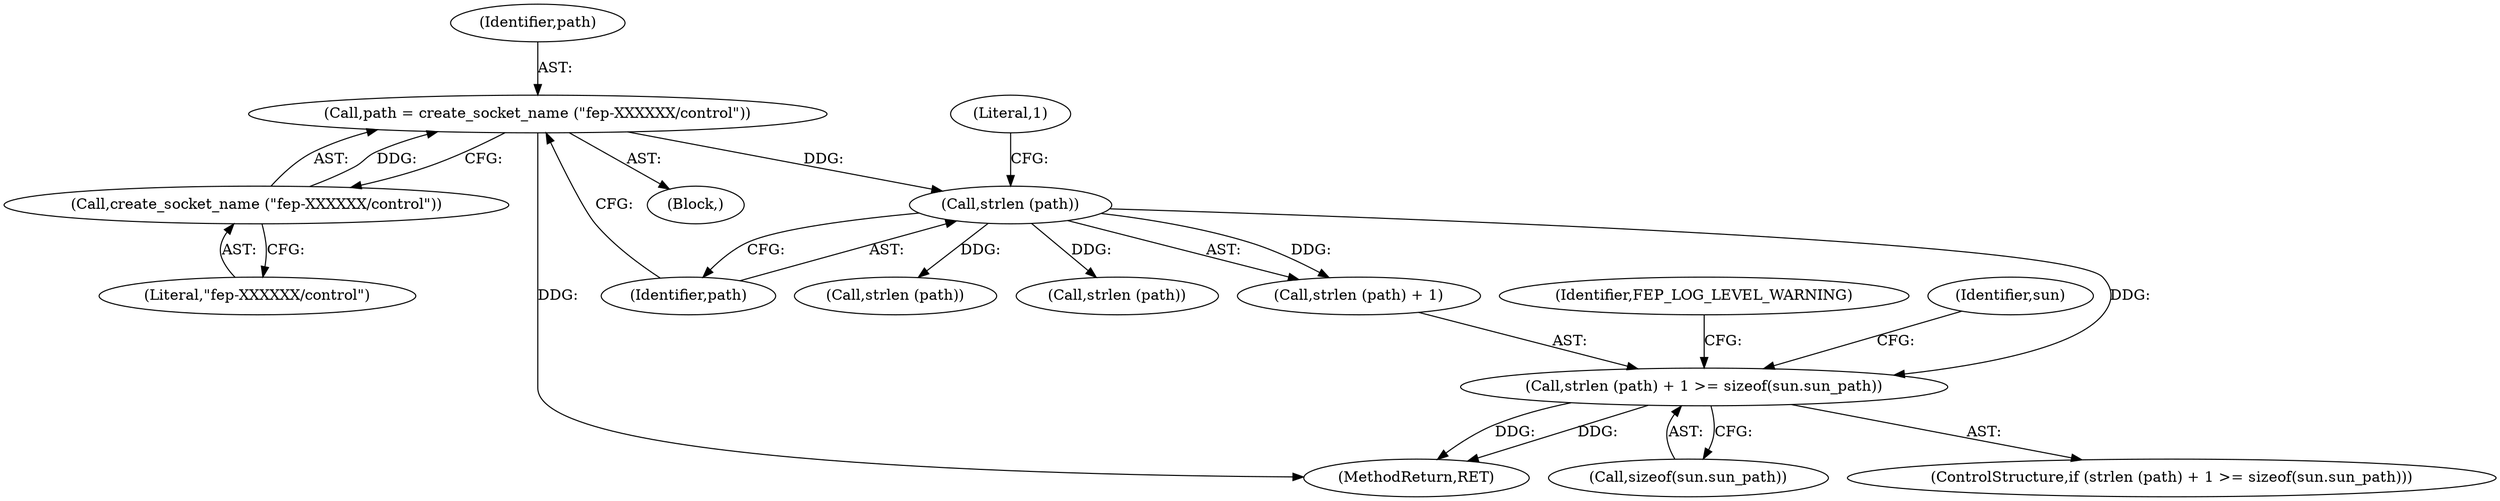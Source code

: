digraph "0_libfep_293d9d3f@API" {
"1000128" [label="(Call,strlen (path) + 1 >= sizeof(sun.sun_path))"];
"1000130" [label="(Call,strlen (path))"];
"1000123" [label="(Call,path = create_socket_name (\"fep-XXXXXX/control\"))"];
"1000125" [label="(Call,create_socket_name (\"fep-XXXXXX/control\"))"];
"1000133" [label="(Call,sizeof(sun.sun_path))"];
"1000222" [label="(MethodReturn,RET)"];
"1000131" [label="(Identifier,path)"];
"1000139" [label="(Identifier,FEP_LOG_LEVEL_WARNING)"];
"1000125" [label="(Call,create_socket_name (\"fep-XXXXXX/control\"))"];
"1000168" [label="(Call,strlen (path))"];
"1000129" [label="(Call,strlen (path) + 1)"];
"1000124" [label="(Identifier,path)"];
"1000102" [label="(Block,)"];
"1000126" [label="(Literal,\"fep-XXXXXX/control\")"];
"1000132" [label="(Literal,1)"];
"1000127" [label="(ControlStructure,if (strlen (path) + 1 >= sizeof(sun.sun_path)))"];
"1000123" [label="(Call,path = create_socket_name (\"fep-XXXXXX/control\"))"];
"1000154" [label="(Identifier,sun)"];
"1000130" [label="(Call,strlen (path))"];
"1000128" [label="(Call,strlen (path) + 1 >= sizeof(sun.sun_path))"];
"1000141" [label="(Call,strlen (path))"];
"1000128" -> "1000127"  [label="AST: "];
"1000128" -> "1000133"  [label="CFG: "];
"1000129" -> "1000128"  [label="AST: "];
"1000133" -> "1000128"  [label="AST: "];
"1000139" -> "1000128"  [label="CFG: "];
"1000154" -> "1000128"  [label="CFG: "];
"1000128" -> "1000222"  [label="DDG: "];
"1000128" -> "1000222"  [label="DDG: "];
"1000130" -> "1000128"  [label="DDG: "];
"1000130" -> "1000129"  [label="AST: "];
"1000130" -> "1000131"  [label="CFG: "];
"1000131" -> "1000130"  [label="AST: "];
"1000132" -> "1000130"  [label="CFG: "];
"1000130" -> "1000129"  [label="DDG: "];
"1000123" -> "1000130"  [label="DDG: "];
"1000130" -> "1000141"  [label="DDG: "];
"1000130" -> "1000168"  [label="DDG: "];
"1000123" -> "1000102"  [label="AST: "];
"1000123" -> "1000125"  [label="CFG: "];
"1000124" -> "1000123"  [label="AST: "];
"1000125" -> "1000123"  [label="AST: "];
"1000131" -> "1000123"  [label="CFG: "];
"1000123" -> "1000222"  [label="DDG: "];
"1000125" -> "1000123"  [label="DDG: "];
"1000125" -> "1000126"  [label="CFG: "];
"1000126" -> "1000125"  [label="AST: "];
}
